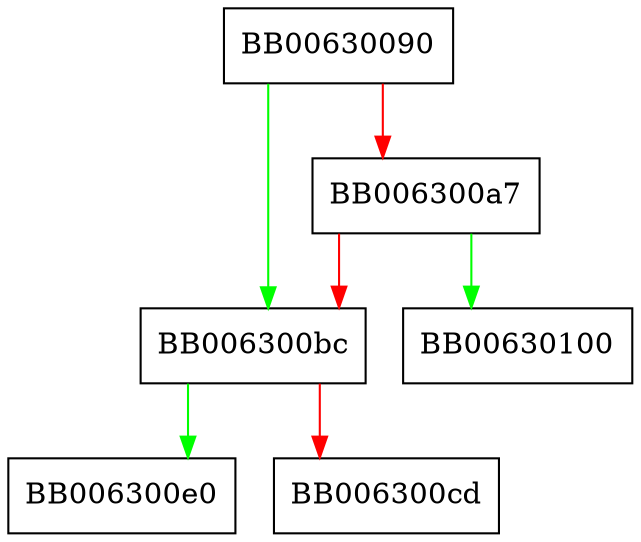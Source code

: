 digraph rsa_pkey_copy {
  node [shape="box"];
  graph [splines=ortho];
  BB00630090 -> BB006300bc [color="green"];
  BB00630090 -> BB006300a7 [color="red"];
  BB006300a7 -> BB00630100 [color="green"];
  BB006300a7 -> BB006300bc [color="red"];
  BB006300bc -> BB006300e0 [color="green"];
  BB006300bc -> BB006300cd [color="red"];
}